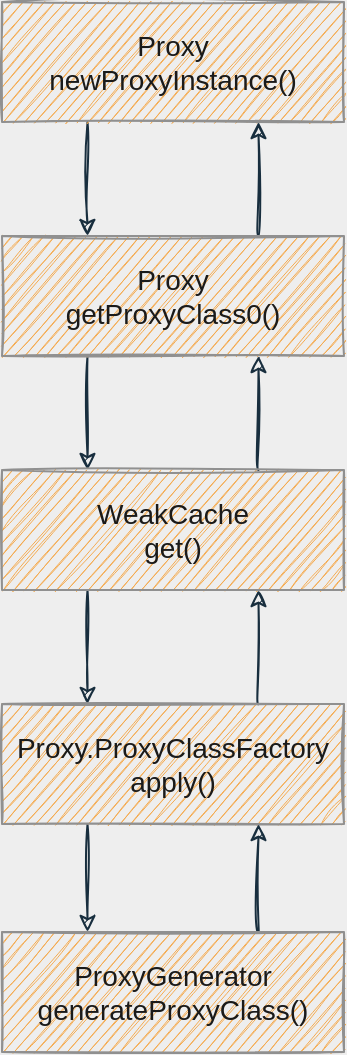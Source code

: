<mxfile version="15.5.4" type="embed"><diagram id="0R247kjj_LRR-TibI78z" name="Page-1"><mxGraphModel dx="805" dy="799" grid="0" gridSize="10" guides="1" tooltips="1" connect="1" arrows="1" fold="1" page="1" pageScale="1" pageWidth="850" pageHeight="1100" background="#EEEEEE" math="0" shadow="0"><root><mxCell id="0"/><mxCell id="1" parent="0"/><mxCell id="15" style="edgeStyle=orthogonalEdgeStyle;curved=1;rounded=1;sketch=1;orthogonalLoop=1;jettySize=auto;html=1;exitX=0.25;exitY=1;exitDx=0;exitDy=0;entryX=0.25;entryY=0;entryDx=0;entryDy=0;fontSize=14;fontColor=#1A1A1A;strokeColor=#182E3E;" edge="1" parent="1" source="2" target="3"><mxGeometry relative="1" as="geometry"/></mxCell><mxCell id="2" value="&lt;font style=&quot;font-size: 14px&quot;&gt;Proxy&lt;br&gt;newProxyInstance()&lt;/font&gt;" style="rounded=0;whiteSpace=wrap;html=1;sketch=1;fontColor=#1A1A1A;strokeColor=#909090;fillColor=#F5AB50;" vertex="1" parent="1"><mxGeometry x="260" y="184" width="171" height="60" as="geometry"/></mxCell><mxCell id="16" style="edgeStyle=orthogonalEdgeStyle;curved=1;rounded=1;sketch=1;orthogonalLoop=1;jettySize=auto;html=1;exitX=0.75;exitY=0;exitDx=0;exitDy=0;entryX=0.75;entryY=1;entryDx=0;entryDy=0;fontSize=14;fontColor=#1A1A1A;strokeColor=#182E3E;" edge="1" parent="1" source="3" target="2"><mxGeometry relative="1" as="geometry"/></mxCell><mxCell id="17" style="edgeStyle=orthogonalEdgeStyle;curved=1;rounded=1;sketch=1;orthogonalLoop=1;jettySize=auto;html=1;exitX=0.25;exitY=1;exitDx=0;exitDy=0;entryX=0.25;entryY=0;entryDx=0;entryDy=0;fontSize=14;fontColor=#1A1A1A;strokeColor=#182E3E;" edge="1" parent="1" source="3" target="4"><mxGeometry relative="1" as="geometry"/></mxCell><mxCell id="3" value="&lt;font style=&quot;font-size: 14px&quot;&gt;Proxy&lt;br&gt;getProxyClass0()&lt;/font&gt;" style="rounded=0;whiteSpace=wrap;html=1;sketch=1;fontColor=#1A1A1A;strokeColor=#909090;fillColor=#F5AB50;" vertex="1" parent="1"><mxGeometry x="260" y="301" width="171" height="60" as="geometry"/></mxCell><mxCell id="18" style="edgeStyle=orthogonalEdgeStyle;curved=1;rounded=1;sketch=1;orthogonalLoop=1;jettySize=auto;html=1;exitX=0.75;exitY=0;exitDx=0;exitDy=0;entryX=0.75;entryY=1;entryDx=0;entryDy=0;fontSize=14;fontColor=#1A1A1A;strokeColor=#182E3E;" edge="1" parent="1" source="4" target="3"><mxGeometry relative="1" as="geometry"/></mxCell><mxCell id="19" style="edgeStyle=orthogonalEdgeStyle;curved=1;rounded=1;sketch=1;orthogonalLoop=1;jettySize=auto;html=1;exitX=0.25;exitY=1;exitDx=0;exitDy=0;entryX=0.25;entryY=0;entryDx=0;entryDy=0;fontSize=14;fontColor=#1A1A1A;strokeColor=#182E3E;" edge="1" parent="1" source="4" target="5"><mxGeometry relative="1" as="geometry"/></mxCell><mxCell id="4" value="&lt;font style=&quot;font-size: 14px&quot;&gt;WeakCache&lt;br&gt;get()&lt;/font&gt;" style="rounded=0;whiteSpace=wrap;html=1;sketch=1;fontColor=#1A1A1A;strokeColor=#909090;fillColor=#F5AB50;" vertex="1" parent="1"><mxGeometry x="260" y="418" width="171" height="60" as="geometry"/></mxCell><mxCell id="20" style="edgeStyle=orthogonalEdgeStyle;curved=1;rounded=1;sketch=1;orthogonalLoop=1;jettySize=auto;html=1;exitX=0.75;exitY=0;exitDx=0;exitDy=0;entryX=0.75;entryY=1;entryDx=0;entryDy=0;fontSize=14;fontColor=#1A1A1A;strokeColor=#182E3E;" edge="1" parent="1" source="5" target="4"><mxGeometry relative="1" as="geometry"/></mxCell><mxCell id="21" style="edgeStyle=orthogonalEdgeStyle;curved=1;rounded=1;sketch=1;orthogonalLoop=1;jettySize=auto;html=1;exitX=0.25;exitY=1;exitDx=0;exitDy=0;entryX=0.25;entryY=0;entryDx=0;entryDy=0;fontSize=14;fontColor=#1A1A1A;strokeColor=#182E3E;" edge="1" parent="1" source="5" target="8"><mxGeometry relative="1" as="geometry"/></mxCell><mxCell id="5" value="&lt;span style=&quot;font-size: 14px&quot;&gt;Proxy.ProxyClassFactory&lt;br&gt;apply()&lt;br&gt;&lt;/span&gt;" style="rounded=0;whiteSpace=wrap;html=1;sketch=1;fontColor=#1A1A1A;strokeColor=#909090;fillColor=#F5AB50;" vertex="1" parent="1"><mxGeometry x="260" y="535" width="171" height="60" as="geometry"/></mxCell><mxCell id="6" style="edgeStyle=orthogonalEdgeStyle;curved=1;rounded=1;sketch=1;orthogonalLoop=1;jettySize=auto;html=1;exitX=0.5;exitY=1;exitDx=0;exitDy=0;fontSize=14;fontColor=#1A1A1A;strokeColor=#182E3E;" edge="1" parent="1" source="3" target="3"><mxGeometry relative="1" as="geometry"/></mxCell><mxCell id="22" style="edgeStyle=orthogonalEdgeStyle;curved=1;rounded=1;sketch=1;orthogonalLoop=1;jettySize=auto;html=1;exitX=0.75;exitY=0;exitDx=0;exitDy=0;entryX=0.75;entryY=1;entryDx=0;entryDy=0;fontSize=14;fontColor=#1A1A1A;strokeColor=#182E3E;" edge="1" parent="1" source="8" target="5"><mxGeometry relative="1" as="geometry"/></mxCell><mxCell id="8" value="&lt;span style=&quot;font-size: 14px&quot;&gt;ProxyGenerator&lt;br&gt;generateProxyClass()&lt;br&gt;&lt;/span&gt;" style="rounded=0;whiteSpace=wrap;html=1;sketch=1;fontColor=#1A1A1A;strokeColor=#909090;fillColor=#F5AB50;" vertex="1" parent="1"><mxGeometry x="260" y="649" width="171" height="60" as="geometry"/></mxCell></root></mxGraphModel></diagram></mxfile>